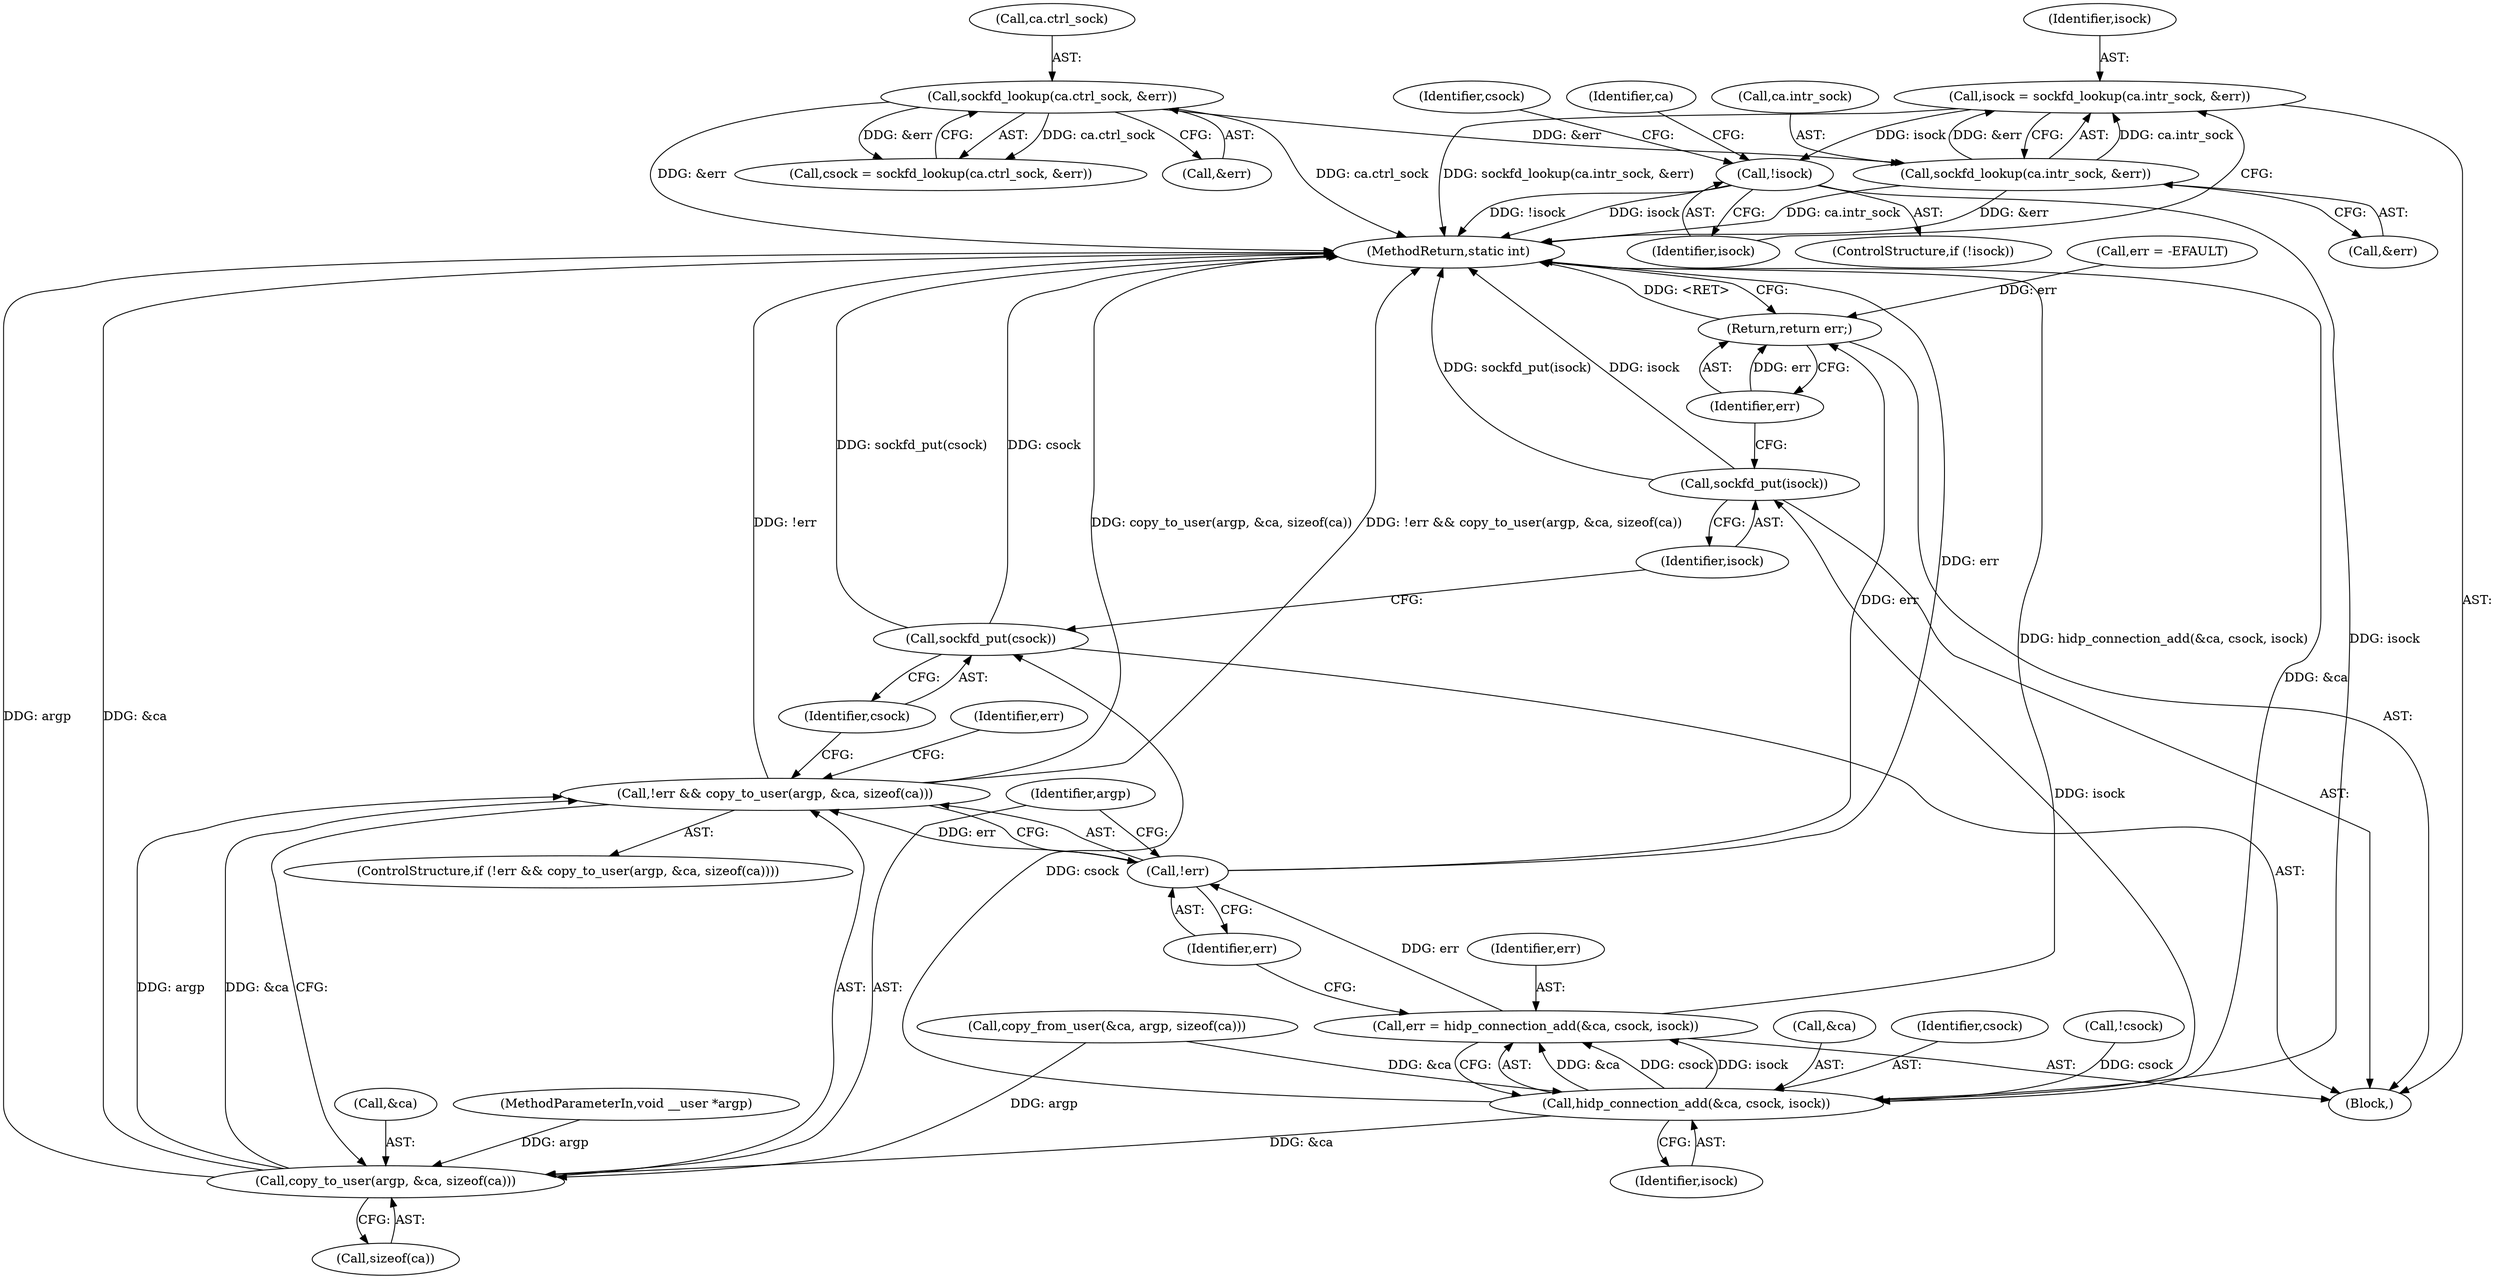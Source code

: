 digraph "0_linux_a1616a5ac99ede5d605047a9012481ce7ff18b16@pointer" {
"1000150" [label="(Call,isock = sockfd_lookup(ca.intr_sock, &err))"];
"1000152" [label="(Call,sockfd_lookup(ca.intr_sock, &err))"];
"1000139" [label="(Call,sockfd_lookup(ca.ctrl_sock, &err))"];
"1000159" [label="(Call,!isock)"];
"1000180" [label="(Call,hidp_connection_add(&ca, csock, isock))"];
"1000178" [label="(Call,err = hidp_connection_add(&ca, csock, isock))"];
"1000187" [label="(Call,!err)"];
"1000186" [label="(Call,!err && copy_to_user(argp, &ca, sizeof(ca)))"];
"1000203" [label="(Return,return err;)"];
"1000189" [label="(Call,copy_to_user(argp, &ca, sizeof(ca)))"];
"1000199" [label="(Call,sockfd_put(csock))"];
"1000201" [label="(Call,sockfd_put(isock))"];
"1000200" [label="(Identifier,csock)"];
"1000201" [label="(Call,sockfd_put(isock))"];
"1000185" [label="(ControlStructure,if (!err && copy_to_user(argp, &ca, sizeof(ca))))"];
"1000181" [label="(Call,&ca)"];
"1000179" [label="(Identifier,err)"];
"1000301" [label="(MethodReturn,static int)"];
"1000178" [label="(Call,err = hidp_connection_add(&ca, csock, isock))"];
"1000163" [label="(Identifier,csock)"];
"1000184" [label="(Identifier,isock)"];
"1000118" [label="(Block,)"];
"1000191" [label="(Call,&ca)"];
"1000159" [label="(Call,!isock)"];
"1000160" [label="(Identifier,isock)"];
"1000188" [label="(Identifier,err)"];
"1000183" [label="(Identifier,csock)"];
"1000180" [label="(Call,hidp_connection_add(&ca, csock, isock))"];
"1000186" [label="(Call,!err && copy_to_user(argp, &ca, sizeof(ca)))"];
"1000190" [label="(Identifier,argp)"];
"1000187" [label="(Call,!err)"];
"1000169" [label="(Identifier,ca)"];
"1000204" [label="(Identifier,err)"];
"1000140" [label="(Call,ca.ctrl_sock)"];
"1000199" [label="(Call,sockfd_put(csock))"];
"1000202" [label="(Identifier,isock)"];
"1000158" [label="(ControlStructure,if (!isock))"];
"1000156" [label="(Call,&err)"];
"1000151" [label="(Identifier,isock)"];
"1000150" [label="(Call,isock = sockfd_lookup(ca.intr_sock, &err))"];
"1000203" [label="(Return,return err;)"];
"1000193" [label="(Call,sizeof(ca))"];
"1000152" [label="(Call,sockfd_lookup(ca.intr_sock, &err))"];
"1000196" [label="(Identifier,err)"];
"1000153" [label="(Call,ca.intr_sock)"];
"1000103" [label="(MethodParameterIn,void __user *argp)"];
"1000139" [label="(Call,sockfd_lookup(ca.ctrl_sock, &err))"];
"1000195" [label="(Call,err = -EFAULT)"];
"1000146" [label="(Call,!csock)"];
"1000189" [label="(Call,copy_to_user(argp, &ca, sizeof(ca)))"];
"1000137" [label="(Call,csock = sockfd_lookup(ca.ctrl_sock, &err))"];
"1000128" [label="(Call,copy_from_user(&ca, argp, sizeof(ca)))"];
"1000143" [label="(Call,&err)"];
"1000150" -> "1000118"  [label="AST: "];
"1000150" -> "1000152"  [label="CFG: "];
"1000151" -> "1000150"  [label="AST: "];
"1000152" -> "1000150"  [label="AST: "];
"1000160" -> "1000150"  [label="CFG: "];
"1000150" -> "1000301"  [label="DDG: sockfd_lookup(ca.intr_sock, &err)"];
"1000152" -> "1000150"  [label="DDG: ca.intr_sock"];
"1000152" -> "1000150"  [label="DDG: &err"];
"1000150" -> "1000159"  [label="DDG: isock"];
"1000152" -> "1000156"  [label="CFG: "];
"1000153" -> "1000152"  [label="AST: "];
"1000156" -> "1000152"  [label="AST: "];
"1000152" -> "1000301"  [label="DDG: ca.intr_sock"];
"1000152" -> "1000301"  [label="DDG: &err"];
"1000139" -> "1000152"  [label="DDG: &err"];
"1000139" -> "1000137"  [label="AST: "];
"1000139" -> "1000143"  [label="CFG: "];
"1000140" -> "1000139"  [label="AST: "];
"1000143" -> "1000139"  [label="AST: "];
"1000137" -> "1000139"  [label="CFG: "];
"1000139" -> "1000301"  [label="DDG: ca.ctrl_sock"];
"1000139" -> "1000301"  [label="DDG: &err"];
"1000139" -> "1000137"  [label="DDG: ca.ctrl_sock"];
"1000139" -> "1000137"  [label="DDG: &err"];
"1000159" -> "1000158"  [label="AST: "];
"1000159" -> "1000160"  [label="CFG: "];
"1000160" -> "1000159"  [label="AST: "];
"1000163" -> "1000159"  [label="CFG: "];
"1000169" -> "1000159"  [label="CFG: "];
"1000159" -> "1000301"  [label="DDG: !isock"];
"1000159" -> "1000301"  [label="DDG: isock"];
"1000159" -> "1000180"  [label="DDG: isock"];
"1000180" -> "1000178"  [label="AST: "];
"1000180" -> "1000184"  [label="CFG: "];
"1000181" -> "1000180"  [label="AST: "];
"1000183" -> "1000180"  [label="AST: "];
"1000184" -> "1000180"  [label="AST: "];
"1000178" -> "1000180"  [label="CFG: "];
"1000180" -> "1000301"  [label="DDG: &ca"];
"1000180" -> "1000178"  [label="DDG: &ca"];
"1000180" -> "1000178"  [label="DDG: csock"];
"1000180" -> "1000178"  [label="DDG: isock"];
"1000128" -> "1000180"  [label="DDG: &ca"];
"1000146" -> "1000180"  [label="DDG: csock"];
"1000180" -> "1000189"  [label="DDG: &ca"];
"1000180" -> "1000199"  [label="DDG: csock"];
"1000180" -> "1000201"  [label="DDG: isock"];
"1000178" -> "1000118"  [label="AST: "];
"1000179" -> "1000178"  [label="AST: "];
"1000188" -> "1000178"  [label="CFG: "];
"1000178" -> "1000301"  [label="DDG: hidp_connection_add(&ca, csock, isock)"];
"1000178" -> "1000187"  [label="DDG: err"];
"1000187" -> "1000186"  [label="AST: "];
"1000187" -> "1000188"  [label="CFG: "];
"1000188" -> "1000187"  [label="AST: "];
"1000190" -> "1000187"  [label="CFG: "];
"1000186" -> "1000187"  [label="CFG: "];
"1000187" -> "1000301"  [label="DDG: err"];
"1000187" -> "1000186"  [label="DDG: err"];
"1000187" -> "1000203"  [label="DDG: err"];
"1000186" -> "1000185"  [label="AST: "];
"1000186" -> "1000189"  [label="CFG: "];
"1000189" -> "1000186"  [label="AST: "];
"1000196" -> "1000186"  [label="CFG: "];
"1000200" -> "1000186"  [label="CFG: "];
"1000186" -> "1000301"  [label="DDG: !err && copy_to_user(argp, &ca, sizeof(ca))"];
"1000186" -> "1000301"  [label="DDG: !err"];
"1000186" -> "1000301"  [label="DDG: copy_to_user(argp, &ca, sizeof(ca))"];
"1000189" -> "1000186"  [label="DDG: argp"];
"1000189" -> "1000186"  [label="DDG: &ca"];
"1000203" -> "1000118"  [label="AST: "];
"1000203" -> "1000204"  [label="CFG: "];
"1000204" -> "1000203"  [label="AST: "];
"1000301" -> "1000203"  [label="CFG: "];
"1000203" -> "1000301"  [label="DDG: <RET>"];
"1000204" -> "1000203"  [label="DDG: err"];
"1000195" -> "1000203"  [label="DDG: err"];
"1000189" -> "1000193"  [label="CFG: "];
"1000190" -> "1000189"  [label="AST: "];
"1000191" -> "1000189"  [label="AST: "];
"1000193" -> "1000189"  [label="AST: "];
"1000189" -> "1000301"  [label="DDG: argp"];
"1000189" -> "1000301"  [label="DDG: &ca"];
"1000128" -> "1000189"  [label="DDG: argp"];
"1000103" -> "1000189"  [label="DDG: argp"];
"1000199" -> "1000118"  [label="AST: "];
"1000199" -> "1000200"  [label="CFG: "];
"1000200" -> "1000199"  [label="AST: "];
"1000202" -> "1000199"  [label="CFG: "];
"1000199" -> "1000301"  [label="DDG: csock"];
"1000199" -> "1000301"  [label="DDG: sockfd_put(csock)"];
"1000201" -> "1000118"  [label="AST: "];
"1000201" -> "1000202"  [label="CFG: "];
"1000202" -> "1000201"  [label="AST: "];
"1000204" -> "1000201"  [label="CFG: "];
"1000201" -> "1000301"  [label="DDG: sockfd_put(isock)"];
"1000201" -> "1000301"  [label="DDG: isock"];
}
